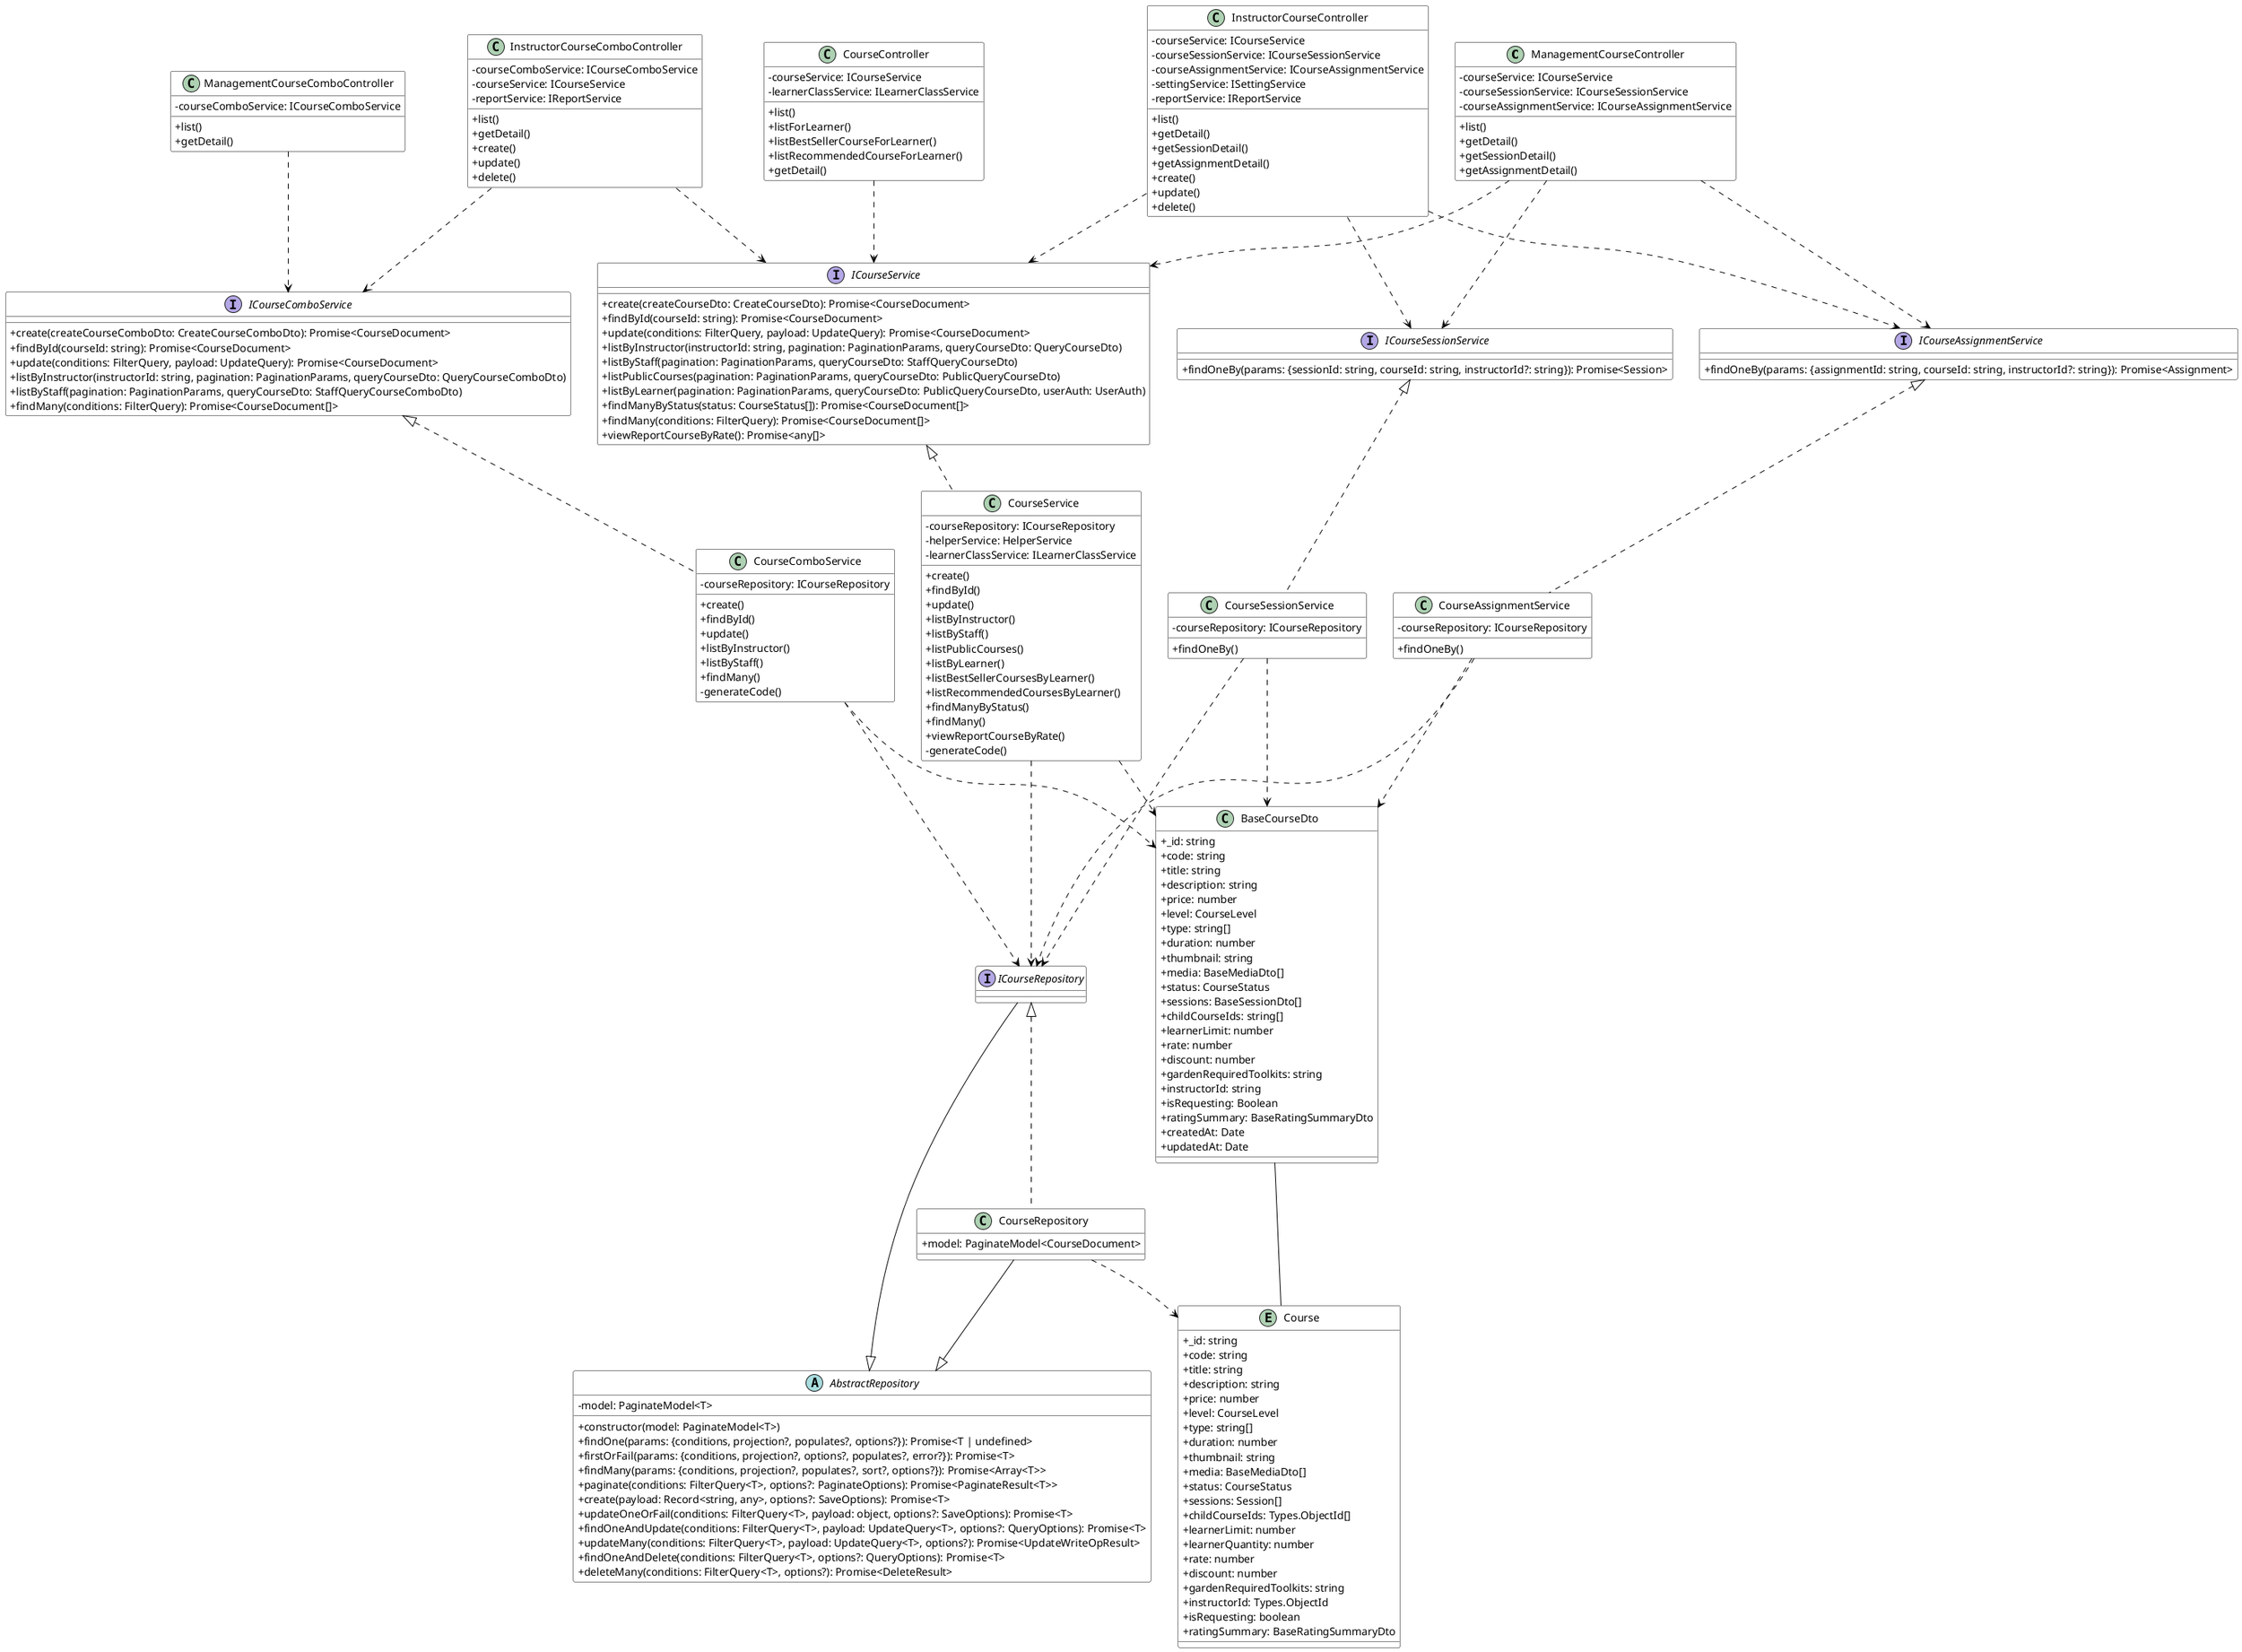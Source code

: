 @startuml Course Module

skinparam classAttributeIconSize 0

skinparam class {
  BackgroundColor White
  ArrowColor Black
  BorderColor Black
}

' Controllers
class ManagementCourseController {
  -courseService: ICourseService
  -courseSessionService: ICourseSessionService
  -courseAssignmentService: ICourseAssignmentService
  +list()
  +getDetail()
  +getSessionDetail()
  +getAssignmentDetail()
}

class InstructorCourseController {
  -courseService: ICourseService
  -courseSessionService: ICourseSessionService
  -courseAssignmentService: ICourseAssignmentService
  -settingService: ISettingService
  -reportService: IReportService
  +list()
  +getDetail()
  +getSessionDetail()
  +getAssignmentDetail()
  +create()
  +update()
  +delete()
}

class CourseController {
  -courseService: ICourseService
  -learnerClassService: ILearnerClassService
  +list()
  +listForLearner()
  +listBestSellerCourseForLearner()
  +listRecommendedCourseForLearner()
  +getDetail()
}

class InstructorCourseComboController {
  -courseComboService: ICourseComboService
  -courseService: ICourseService
  -reportService: IReportService
  +list()
  +getDetail()
  +create()
  +update()
  +delete()
}

class ManagementCourseComboController {
  -courseComboService: ICourseComboService
  +list()
  +getDetail()
}

' Interfaces
interface ICourseService {
  +create(createCourseDto: CreateCourseDto): Promise<CourseDocument>
  +findById(courseId: string): Promise<CourseDocument>
  +update(conditions: FilterQuery, payload: UpdateQuery): Promise<CourseDocument>
  +listByInstructor(instructorId: string, pagination: PaginationParams, queryCourseDto: QueryCourseDto)
  +listByStaff(pagination: PaginationParams, queryCourseDto: StaffQueryCourseDto)
  +listPublicCourses(pagination: PaginationParams, queryCourseDto: PublicQueryCourseDto)
  +listByLearner(pagination: PaginationParams, queryCourseDto: PublicQueryCourseDto, userAuth: UserAuth)
  +findManyByStatus(status: CourseStatus[]): Promise<CourseDocument[]>
  +findMany(conditions: FilterQuery): Promise<CourseDocument[]>
  +viewReportCourseByRate(): Promise<any[]>
}

interface ICourseComboService {
  +create(createCourseComboDto: CreateCourseComboDto): Promise<CourseDocument>
  +findById(courseId: string): Promise<CourseDocument>
  +update(conditions: FilterQuery, payload: UpdateQuery): Promise<CourseDocument>
  +listByInstructor(instructorId: string, pagination: PaginationParams, queryCourseDto: QueryCourseComboDto)
  +listByStaff(pagination: PaginationParams, queryCourseDto: StaffQueryCourseComboDto)
  +findMany(conditions: FilterQuery): Promise<CourseDocument[]>
}

interface ICourseSessionService {
  +findOneBy(params: {sessionId: string, courseId: string, instructorId?: string}): Promise<Session>
}

interface ICourseAssignmentService {
  +findOneBy(params: {assignmentId: string, courseId: string, instructorId?: string}): Promise<Assignment>
}

interface ICourseRepository {
}

class CourseService {
  -courseRepository: ICourseRepository
  -helperService: HelperService
  -learnerClassService: ILearnerClassService
  +create()
  +findById()
  +update()
  +listByInstructor()
  +listByStaff()
  +listPublicCourses()
  +listByLearner()
  +listBestSellerCoursesByLearner()
  +listRecommendedCoursesByLearner()
  +findManyByStatus()
  +findMany()
  +viewReportCourseByRate()
  -generateCode()
}

class CourseComboService {
  -courseRepository: ICourseRepository
  +create()
  +findById()
  +update()
  +listByInstructor()
  +listByStaff()
  +findMany()
  -generateCode()
}

class CourseSessionService {
  -courseRepository: ICourseRepository
  +findOneBy()
}

class CourseAssignmentService {
  -courseRepository: ICourseRepository
  +findOneBy()
}

class CourseRepository {
  +model: PaginateModel<CourseDocument>
}

abstract class AbstractRepository {
  - model: PaginateModel<T>
  + constructor(model: PaginateModel<T>)
  + findOne(params: {conditions, projection?, populates?, options?}): Promise<T | undefined>
  + firstOrFail(params: {conditions, projection?, options?, populates?, error?}): Promise<T>
  + findMany(params: {conditions, projection?, populates?, sort?, options?}): Promise<Array<T>>
  + paginate(conditions: FilterQuery<T>, options?: PaginateOptions): Promise<PaginateResult<T>>
  + create(payload: Record<string, any>, options?: SaveOptions): Promise<T>
  + updateOneOrFail(conditions: FilterQuery<T>, payload: object, options?: SaveOptions): Promise<T>
  + findOneAndUpdate(conditions: FilterQuery<T>, payload: UpdateQuery<T>, options?: QueryOptions): Promise<T>
  + updateMany(conditions: FilterQuery<T>, payload: UpdateQuery<T>, options?): Promise<UpdateWriteOpResult>
  + findOneAndDelete(conditions: FilterQuery<T>, options?: QueryOptions): Promise<T>
  + deleteMany(conditions: FilterQuery<T>, options?): Promise<DeleteResult>
}

' DTOs
class BaseCourseDto {
  +_id: string
  +code: string
  +title: string
  +description: string
  +price: number
  +level: CourseLevel
  +type: string[]
  +duration: number
  +thumbnail: string
  +media: BaseMediaDto[]
  +status: CourseStatus
  +sessions: BaseSessionDto[]
  +childCourseIds: string[]
  +learnerLimit: number
  +rate: number
  +discount: number
  +gardenRequiredToolkits: string
  +instructorId: string
  +isRequesting: Boolean
  +ratingSummary: BaseRatingSummaryDto
  +createdAt: Date
  +updatedAt: Date
}

' Schemas
entity Course {
  +_id: string
  +code: string
  +title: string
  +description: string
  +price: number
  +level: CourseLevel
  +type: string[]
  +duration: number
  +thumbnail: string
  +media: BaseMediaDto[]
  +status: CourseStatus
  +sessions: Session[]
  +childCourseIds: Types.ObjectId[]
  +learnerLimit: number
  +learnerQuantity: number
  +rate: number
  +discount: number
  +gardenRequiredToolkits: string
  +instructorId: Types.ObjectId
  +isRequesting: boolean
  +ratingSummary: BaseRatingSummaryDto
}

' Relationships
ManagementCourseComboController ..> ICourseComboService

InstructorCourseComboController ..> ICourseComboService
InstructorCourseComboController ..> ICourseService

InstructorCourseController ..> ICourseService
InstructorCourseController ..> ICourseSessionService
InstructorCourseController ..> ICourseAssignmentService

CourseController ..> ICourseService

ManagementCourseController ..> ICourseService
ManagementCourseController ..> ICourseSessionService
ManagementCourseController ..> ICourseAssignmentService

ICourseService <|.. CourseService
ICourseSessionService <|.. CourseSessionService
ICourseAssignmentService <|.. CourseAssignmentService
ICourseComboService <|.. CourseComboService

CourseService ..> ICourseRepository
CourseSessionService ..> ICourseRepository
CourseAssignmentService ..> ICourseRepository
CourseComboService ..> ICourseRepository

CourseService ..> BaseCourseDto
CourseSessionService ..> BaseCourseDto
CourseAssignmentService ..> BaseCourseDto
CourseComboService ..> BaseCourseDto

ICourseRepository <|.. CourseRepository
ICourseRepository --|> AbstractRepository
CourseRepository --|> AbstractRepository

CourseRepository ..> Course
BaseCourseDto -- Course
@enduml
